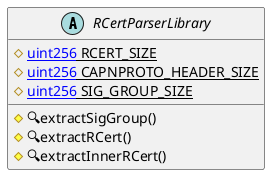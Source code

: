 @startuml
' -- generated by: https://marketplace.visualstudio.com/items?itemName=tintinweb.solidity-visual-auditor
'
' -- for auto-render install: https://marketplace.visualstudio.com/items?itemName=jebbs.plantuml
' -- options --



' -- classes --


abstract RCertParserLibrary {
    ' -- inheritance --

    ' -- usingFor --

    ' -- vars --
	#{static}[[uint256]] RCERT_SIZE
	#{static}[[uint256]] CAPNPROTO_HEADER_SIZE
	#{static}[[uint256]] SIG_GROUP_SIZE

    ' -- methods --
	#🔍extractSigGroup()
	#🔍extractRCert()
	#🔍extractInnerRCert()

}
' -- inheritance / usingFor --

@enduml